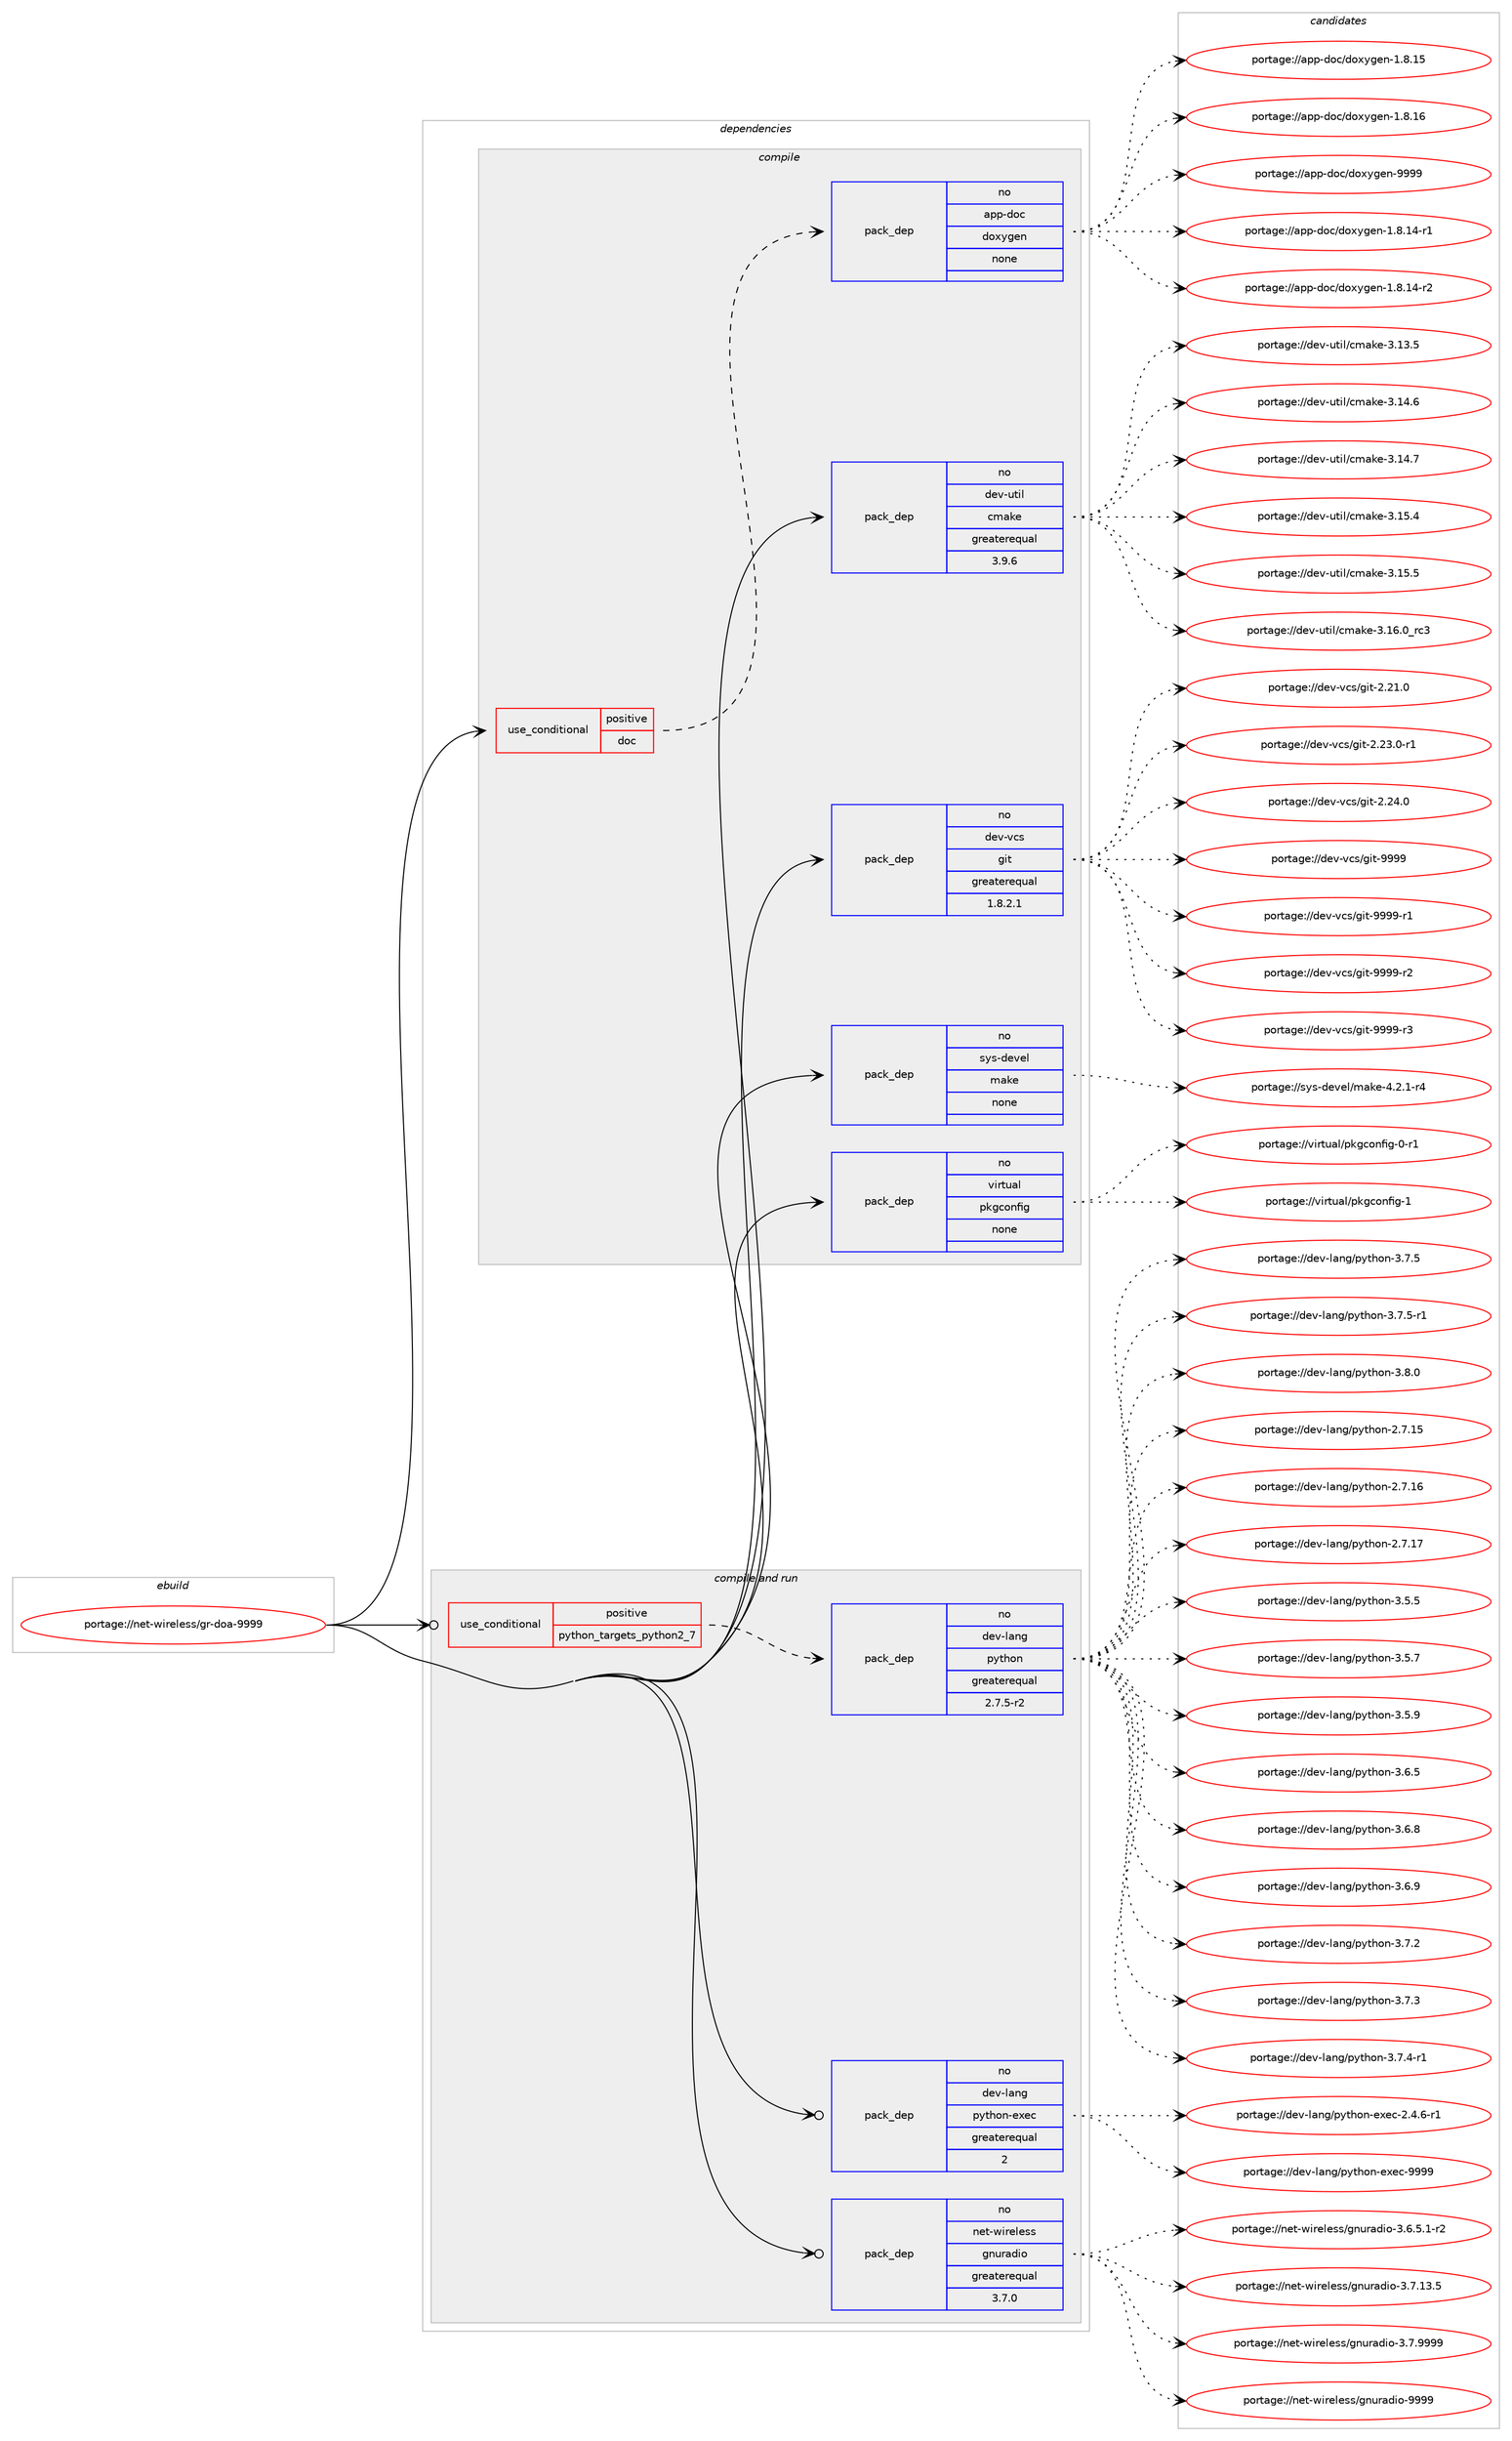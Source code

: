 digraph prolog {

# *************
# Graph options
# *************

newrank=true;
concentrate=true;
compound=true;
graph [rankdir=LR,fontname=Helvetica,fontsize=10,ranksep=1.5];#, ranksep=2.5, nodesep=0.2];
edge  [arrowhead=vee];
node  [fontname=Helvetica,fontsize=10];

# **********
# The ebuild
# **********

subgraph cluster_leftcol {
color=gray;
rank=same;
label=<<i>ebuild</i>>;
id [label="portage://net-wireless/gr-doa-9999", color=red, width=4, href="../net-wireless/gr-doa-9999.svg"];
}

# ****************
# The dependencies
# ****************

subgraph cluster_midcol {
color=gray;
label=<<i>dependencies</i>>;
subgraph cluster_compile {
fillcolor="#eeeeee";
style=filled;
label=<<i>compile</i>>;
subgraph cond94429 {
dependency377337 [label=<<TABLE BORDER="0" CELLBORDER="1" CELLSPACING="0" CELLPADDING="4"><TR><TD ROWSPAN="3" CELLPADDING="10">use_conditional</TD></TR><TR><TD>positive</TD></TR><TR><TD>doc</TD></TR></TABLE>>, shape=none, color=red];
subgraph pack276513 {
dependency377338 [label=<<TABLE BORDER="0" CELLBORDER="1" CELLSPACING="0" CELLPADDING="4" WIDTH="220"><TR><TD ROWSPAN="6" CELLPADDING="30">pack_dep</TD></TR><TR><TD WIDTH="110">no</TD></TR><TR><TD>app-doc</TD></TR><TR><TD>doxygen</TD></TR><TR><TD>none</TD></TR><TR><TD></TD></TR></TABLE>>, shape=none, color=blue];
}
dependency377337:e -> dependency377338:w [weight=20,style="dashed",arrowhead="vee"];
}
id:e -> dependency377337:w [weight=20,style="solid",arrowhead="vee"];
subgraph pack276514 {
dependency377339 [label=<<TABLE BORDER="0" CELLBORDER="1" CELLSPACING="0" CELLPADDING="4" WIDTH="220"><TR><TD ROWSPAN="6" CELLPADDING="30">pack_dep</TD></TR><TR><TD WIDTH="110">no</TD></TR><TR><TD>dev-util</TD></TR><TR><TD>cmake</TD></TR><TR><TD>greaterequal</TD></TR><TR><TD>3.9.6</TD></TR></TABLE>>, shape=none, color=blue];
}
id:e -> dependency377339:w [weight=20,style="solid",arrowhead="vee"];
subgraph pack276515 {
dependency377340 [label=<<TABLE BORDER="0" CELLBORDER="1" CELLSPACING="0" CELLPADDING="4" WIDTH="220"><TR><TD ROWSPAN="6" CELLPADDING="30">pack_dep</TD></TR><TR><TD WIDTH="110">no</TD></TR><TR><TD>dev-vcs</TD></TR><TR><TD>git</TD></TR><TR><TD>greaterequal</TD></TR><TR><TD>1.8.2.1</TD></TR></TABLE>>, shape=none, color=blue];
}
id:e -> dependency377340:w [weight=20,style="solid",arrowhead="vee"];
subgraph pack276516 {
dependency377341 [label=<<TABLE BORDER="0" CELLBORDER="1" CELLSPACING="0" CELLPADDING="4" WIDTH="220"><TR><TD ROWSPAN="6" CELLPADDING="30">pack_dep</TD></TR><TR><TD WIDTH="110">no</TD></TR><TR><TD>sys-devel</TD></TR><TR><TD>make</TD></TR><TR><TD>none</TD></TR><TR><TD></TD></TR></TABLE>>, shape=none, color=blue];
}
id:e -> dependency377341:w [weight=20,style="solid",arrowhead="vee"];
subgraph pack276517 {
dependency377342 [label=<<TABLE BORDER="0" CELLBORDER="1" CELLSPACING="0" CELLPADDING="4" WIDTH="220"><TR><TD ROWSPAN="6" CELLPADDING="30">pack_dep</TD></TR><TR><TD WIDTH="110">no</TD></TR><TR><TD>virtual</TD></TR><TR><TD>pkgconfig</TD></TR><TR><TD>none</TD></TR><TR><TD></TD></TR></TABLE>>, shape=none, color=blue];
}
id:e -> dependency377342:w [weight=20,style="solid",arrowhead="vee"];
}
subgraph cluster_compileandrun {
fillcolor="#eeeeee";
style=filled;
label=<<i>compile and run</i>>;
subgraph cond94430 {
dependency377343 [label=<<TABLE BORDER="0" CELLBORDER="1" CELLSPACING="0" CELLPADDING="4"><TR><TD ROWSPAN="3" CELLPADDING="10">use_conditional</TD></TR><TR><TD>positive</TD></TR><TR><TD>python_targets_python2_7</TD></TR></TABLE>>, shape=none, color=red];
subgraph pack276518 {
dependency377344 [label=<<TABLE BORDER="0" CELLBORDER="1" CELLSPACING="0" CELLPADDING="4" WIDTH="220"><TR><TD ROWSPAN="6" CELLPADDING="30">pack_dep</TD></TR><TR><TD WIDTH="110">no</TD></TR><TR><TD>dev-lang</TD></TR><TR><TD>python</TD></TR><TR><TD>greaterequal</TD></TR><TR><TD>2.7.5-r2</TD></TR></TABLE>>, shape=none, color=blue];
}
dependency377343:e -> dependency377344:w [weight=20,style="dashed",arrowhead="vee"];
}
id:e -> dependency377343:w [weight=20,style="solid",arrowhead="odotvee"];
subgraph pack276519 {
dependency377345 [label=<<TABLE BORDER="0" CELLBORDER="1" CELLSPACING="0" CELLPADDING="4" WIDTH="220"><TR><TD ROWSPAN="6" CELLPADDING="30">pack_dep</TD></TR><TR><TD WIDTH="110">no</TD></TR><TR><TD>dev-lang</TD></TR><TR><TD>python-exec</TD></TR><TR><TD>greaterequal</TD></TR><TR><TD>2</TD></TR></TABLE>>, shape=none, color=blue];
}
id:e -> dependency377345:w [weight=20,style="solid",arrowhead="odotvee"];
subgraph pack276520 {
dependency377346 [label=<<TABLE BORDER="0" CELLBORDER="1" CELLSPACING="0" CELLPADDING="4" WIDTH="220"><TR><TD ROWSPAN="6" CELLPADDING="30">pack_dep</TD></TR><TR><TD WIDTH="110">no</TD></TR><TR><TD>net-wireless</TD></TR><TR><TD>gnuradio</TD></TR><TR><TD>greaterequal</TD></TR><TR><TD>3.7.0</TD></TR></TABLE>>, shape=none, color=blue];
}
id:e -> dependency377346:w [weight=20,style="solid",arrowhead="odotvee"];
}
subgraph cluster_run {
fillcolor="#eeeeee";
style=filled;
label=<<i>run</i>>;
}
}

# **************
# The candidates
# **************

subgraph cluster_choices {
rank=same;
color=gray;
label=<<i>candidates</i>>;

subgraph choice276513 {
color=black;
nodesep=1;
choiceportage97112112451001119947100111120121103101110454946564649524511449 [label="portage://app-doc/doxygen-1.8.14-r1", color=red, width=4,href="../app-doc/doxygen-1.8.14-r1.svg"];
choiceportage97112112451001119947100111120121103101110454946564649524511450 [label="portage://app-doc/doxygen-1.8.14-r2", color=red, width=4,href="../app-doc/doxygen-1.8.14-r2.svg"];
choiceportage9711211245100111994710011112012110310111045494656464953 [label="portage://app-doc/doxygen-1.8.15", color=red, width=4,href="../app-doc/doxygen-1.8.15.svg"];
choiceportage9711211245100111994710011112012110310111045494656464954 [label="portage://app-doc/doxygen-1.8.16", color=red, width=4,href="../app-doc/doxygen-1.8.16.svg"];
choiceportage971121124510011199471001111201211031011104557575757 [label="portage://app-doc/doxygen-9999", color=red, width=4,href="../app-doc/doxygen-9999.svg"];
dependency377338:e -> choiceportage97112112451001119947100111120121103101110454946564649524511449:w [style=dotted,weight="100"];
dependency377338:e -> choiceportage97112112451001119947100111120121103101110454946564649524511450:w [style=dotted,weight="100"];
dependency377338:e -> choiceportage9711211245100111994710011112012110310111045494656464953:w [style=dotted,weight="100"];
dependency377338:e -> choiceportage9711211245100111994710011112012110310111045494656464954:w [style=dotted,weight="100"];
dependency377338:e -> choiceportage971121124510011199471001111201211031011104557575757:w [style=dotted,weight="100"];
}
subgraph choice276514 {
color=black;
nodesep=1;
choiceportage1001011184511711610510847991099710710145514649514653 [label="portage://dev-util/cmake-3.13.5", color=red, width=4,href="../dev-util/cmake-3.13.5.svg"];
choiceportage1001011184511711610510847991099710710145514649524654 [label="portage://dev-util/cmake-3.14.6", color=red, width=4,href="../dev-util/cmake-3.14.6.svg"];
choiceportage1001011184511711610510847991099710710145514649524655 [label="portage://dev-util/cmake-3.14.7", color=red, width=4,href="../dev-util/cmake-3.14.7.svg"];
choiceportage1001011184511711610510847991099710710145514649534652 [label="portage://dev-util/cmake-3.15.4", color=red, width=4,href="../dev-util/cmake-3.15.4.svg"];
choiceportage1001011184511711610510847991099710710145514649534653 [label="portage://dev-util/cmake-3.15.5", color=red, width=4,href="../dev-util/cmake-3.15.5.svg"];
choiceportage1001011184511711610510847991099710710145514649544648951149951 [label="portage://dev-util/cmake-3.16.0_rc3", color=red, width=4,href="../dev-util/cmake-3.16.0_rc3.svg"];
dependency377339:e -> choiceportage1001011184511711610510847991099710710145514649514653:w [style=dotted,weight="100"];
dependency377339:e -> choiceportage1001011184511711610510847991099710710145514649524654:w [style=dotted,weight="100"];
dependency377339:e -> choiceportage1001011184511711610510847991099710710145514649524655:w [style=dotted,weight="100"];
dependency377339:e -> choiceportage1001011184511711610510847991099710710145514649534652:w [style=dotted,weight="100"];
dependency377339:e -> choiceportage1001011184511711610510847991099710710145514649534653:w [style=dotted,weight="100"];
dependency377339:e -> choiceportage1001011184511711610510847991099710710145514649544648951149951:w [style=dotted,weight="100"];
}
subgraph choice276515 {
color=black;
nodesep=1;
choiceportage10010111845118991154710310511645504650494648 [label="portage://dev-vcs/git-2.21.0", color=red, width=4,href="../dev-vcs/git-2.21.0.svg"];
choiceportage100101118451189911547103105116455046505146484511449 [label="portage://dev-vcs/git-2.23.0-r1", color=red, width=4,href="../dev-vcs/git-2.23.0-r1.svg"];
choiceportage10010111845118991154710310511645504650524648 [label="portage://dev-vcs/git-2.24.0", color=red, width=4,href="../dev-vcs/git-2.24.0.svg"];
choiceportage1001011184511899115471031051164557575757 [label="portage://dev-vcs/git-9999", color=red, width=4,href="../dev-vcs/git-9999.svg"];
choiceportage10010111845118991154710310511645575757574511449 [label="portage://dev-vcs/git-9999-r1", color=red, width=4,href="../dev-vcs/git-9999-r1.svg"];
choiceportage10010111845118991154710310511645575757574511450 [label="portage://dev-vcs/git-9999-r2", color=red, width=4,href="../dev-vcs/git-9999-r2.svg"];
choiceportage10010111845118991154710310511645575757574511451 [label="portage://dev-vcs/git-9999-r3", color=red, width=4,href="../dev-vcs/git-9999-r3.svg"];
dependency377340:e -> choiceportage10010111845118991154710310511645504650494648:w [style=dotted,weight="100"];
dependency377340:e -> choiceportage100101118451189911547103105116455046505146484511449:w [style=dotted,weight="100"];
dependency377340:e -> choiceportage10010111845118991154710310511645504650524648:w [style=dotted,weight="100"];
dependency377340:e -> choiceportage1001011184511899115471031051164557575757:w [style=dotted,weight="100"];
dependency377340:e -> choiceportage10010111845118991154710310511645575757574511449:w [style=dotted,weight="100"];
dependency377340:e -> choiceportage10010111845118991154710310511645575757574511450:w [style=dotted,weight="100"];
dependency377340:e -> choiceportage10010111845118991154710310511645575757574511451:w [style=dotted,weight="100"];
}
subgraph choice276516 {
color=black;
nodesep=1;
choiceportage1151211154510010111810110847109971071014552465046494511452 [label="portage://sys-devel/make-4.2.1-r4", color=red, width=4,href="../sys-devel/make-4.2.1-r4.svg"];
dependency377341:e -> choiceportage1151211154510010111810110847109971071014552465046494511452:w [style=dotted,weight="100"];
}
subgraph choice276517 {
color=black;
nodesep=1;
choiceportage11810511411611797108471121071039911111010210510345484511449 [label="portage://virtual/pkgconfig-0-r1", color=red, width=4,href="../virtual/pkgconfig-0-r1.svg"];
choiceportage1181051141161179710847112107103991111101021051034549 [label="portage://virtual/pkgconfig-1", color=red, width=4,href="../virtual/pkgconfig-1.svg"];
dependency377342:e -> choiceportage11810511411611797108471121071039911111010210510345484511449:w [style=dotted,weight="100"];
dependency377342:e -> choiceportage1181051141161179710847112107103991111101021051034549:w [style=dotted,weight="100"];
}
subgraph choice276518 {
color=black;
nodesep=1;
choiceportage10010111845108971101034711212111610411111045504655464953 [label="portage://dev-lang/python-2.7.15", color=red, width=4,href="../dev-lang/python-2.7.15.svg"];
choiceportage10010111845108971101034711212111610411111045504655464954 [label="portage://dev-lang/python-2.7.16", color=red, width=4,href="../dev-lang/python-2.7.16.svg"];
choiceportage10010111845108971101034711212111610411111045504655464955 [label="portage://dev-lang/python-2.7.17", color=red, width=4,href="../dev-lang/python-2.7.17.svg"];
choiceportage100101118451089711010347112121116104111110455146534653 [label="portage://dev-lang/python-3.5.5", color=red, width=4,href="../dev-lang/python-3.5.5.svg"];
choiceportage100101118451089711010347112121116104111110455146534655 [label="portage://dev-lang/python-3.5.7", color=red, width=4,href="../dev-lang/python-3.5.7.svg"];
choiceportage100101118451089711010347112121116104111110455146534657 [label="portage://dev-lang/python-3.5.9", color=red, width=4,href="../dev-lang/python-3.5.9.svg"];
choiceportage100101118451089711010347112121116104111110455146544653 [label="portage://dev-lang/python-3.6.5", color=red, width=4,href="../dev-lang/python-3.6.5.svg"];
choiceportage100101118451089711010347112121116104111110455146544656 [label="portage://dev-lang/python-3.6.8", color=red, width=4,href="../dev-lang/python-3.6.8.svg"];
choiceportage100101118451089711010347112121116104111110455146544657 [label="portage://dev-lang/python-3.6.9", color=red, width=4,href="../dev-lang/python-3.6.9.svg"];
choiceportage100101118451089711010347112121116104111110455146554650 [label="portage://dev-lang/python-3.7.2", color=red, width=4,href="../dev-lang/python-3.7.2.svg"];
choiceportage100101118451089711010347112121116104111110455146554651 [label="portage://dev-lang/python-3.7.3", color=red, width=4,href="../dev-lang/python-3.7.3.svg"];
choiceportage1001011184510897110103471121211161041111104551465546524511449 [label="portage://dev-lang/python-3.7.4-r1", color=red, width=4,href="../dev-lang/python-3.7.4-r1.svg"];
choiceportage100101118451089711010347112121116104111110455146554653 [label="portage://dev-lang/python-3.7.5", color=red, width=4,href="../dev-lang/python-3.7.5.svg"];
choiceportage1001011184510897110103471121211161041111104551465546534511449 [label="portage://dev-lang/python-3.7.5-r1", color=red, width=4,href="../dev-lang/python-3.7.5-r1.svg"];
choiceportage100101118451089711010347112121116104111110455146564648 [label="portage://dev-lang/python-3.8.0", color=red, width=4,href="../dev-lang/python-3.8.0.svg"];
dependency377344:e -> choiceportage10010111845108971101034711212111610411111045504655464953:w [style=dotted,weight="100"];
dependency377344:e -> choiceportage10010111845108971101034711212111610411111045504655464954:w [style=dotted,weight="100"];
dependency377344:e -> choiceportage10010111845108971101034711212111610411111045504655464955:w [style=dotted,weight="100"];
dependency377344:e -> choiceportage100101118451089711010347112121116104111110455146534653:w [style=dotted,weight="100"];
dependency377344:e -> choiceportage100101118451089711010347112121116104111110455146534655:w [style=dotted,weight="100"];
dependency377344:e -> choiceportage100101118451089711010347112121116104111110455146534657:w [style=dotted,weight="100"];
dependency377344:e -> choiceportage100101118451089711010347112121116104111110455146544653:w [style=dotted,weight="100"];
dependency377344:e -> choiceportage100101118451089711010347112121116104111110455146544656:w [style=dotted,weight="100"];
dependency377344:e -> choiceportage100101118451089711010347112121116104111110455146544657:w [style=dotted,weight="100"];
dependency377344:e -> choiceportage100101118451089711010347112121116104111110455146554650:w [style=dotted,weight="100"];
dependency377344:e -> choiceportage100101118451089711010347112121116104111110455146554651:w [style=dotted,weight="100"];
dependency377344:e -> choiceportage1001011184510897110103471121211161041111104551465546524511449:w [style=dotted,weight="100"];
dependency377344:e -> choiceportage100101118451089711010347112121116104111110455146554653:w [style=dotted,weight="100"];
dependency377344:e -> choiceportage1001011184510897110103471121211161041111104551465546534511449:w [style=dotted,weight="100"];
dependency377344:e -> choiceportage100101118451089711010347112121116104111110455146564648:w [style=dotted,weight="100"];
}
subgraph choice276519 {
color=black;
nodesep=1;
choiceportage10010111845108971101034711212111610411111045101120101994550465246544511449 [label="portage://dev-lang/python-exec-2.4.6-r1", color=red, width=4,href="../dev-lang/python-exec-2.4.6-r1.svg"];
choiceportage10010111845108971101034711212111610411111045101120101994557575757 [label="portage://dev-lang/python-exec-9999", color=red, width=4,href="../dev-lang/python-exec-9999.svg"];
dependency377345:e -> choiceportage10010111845108971101034711212111610411111045101120101994550465246544511449:w [style=dotted,weight="100"];
dependency377345:e -> choiceportage10010111845108971101034711212111610411111045101120101994557575757:w [style=dotted,weight="100"];
}
subgraph choice276520 {
color=black;
nodesep=1;
choiceportage11010111645119105114101108101115115471031101171149710010511145514654465346494511450 [label="portage://net-wireless/gnuradio-3.6.5.1-r2", color=red, width=4,href="../net-wireless/gnuradio-3.6.5.1-r2.svg"];
choiceportage110101116451191051141011081011151154710311011711497100105111455146554649514653 [label="portage://net-wireless/gnuradio-3.7.13.5", color=red, width=4,href="../net-wireless/gnuradio-3.7.13.5.svg"];
choiceportage110101116451191051141011081011151154710311011711497100105111455146554657575757 [label="portage://net-wireless/gnuradio-3.7.9999", color=red, width=4,href="../net-wireless/gnuradio-3.7.9999.svg"];
choiceportage1101011164511910511410110810111511547103110117114971001051114557575757 [label="portage://net-wireless/gnuradio-9999", color=red, width=4,href="../net-wireless/gnuradio-9999.svg"];
dependency377346:e -> choiceportage11010111645119105114101108101115115471031101171149710010511145514654465346494511450:w [style=dotted,weight="100"];
dependency377346:e -> choiceportage110101116451191051141011081011151154710311011711497100105111455146554649514653:w [style=dotted,weight="100"];
dependency377346:e -> choiceportage110101116451191051141011081011151154710311011711497100105111455146554657575757:w [style=dotted,weight="100"];
dependency377346:e -> choiceportage1101011164511910511410110810111511547103110117114971001051114557575757:w [style=dotted,weight="100"];
}
}

}
